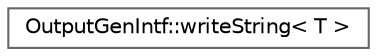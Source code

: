 digraph "Graphical Class Hierarchy"
{
 // INTERACTIVE_SVG=YES
 // LATEX_PDF_SIZE
  bgcolor="transparent";
  edge [fontname=Helvetica,fontsize=10,labelfontname=Helvetica,labelfontsize=10];
  node [fontname=Helvetica,fontsize=10,shape=box,height=0.2,width=0.4];
  rankdir="LR";
  Node0 [label="OutputGenIntf::writeString\< T \>",height=0.2,width=0.4,color="grey40", fillcolor="white", style="filled",URL="$d9/dea/struct_output_gen_intf_1_1write_string.html",tooltip=" "];
}
